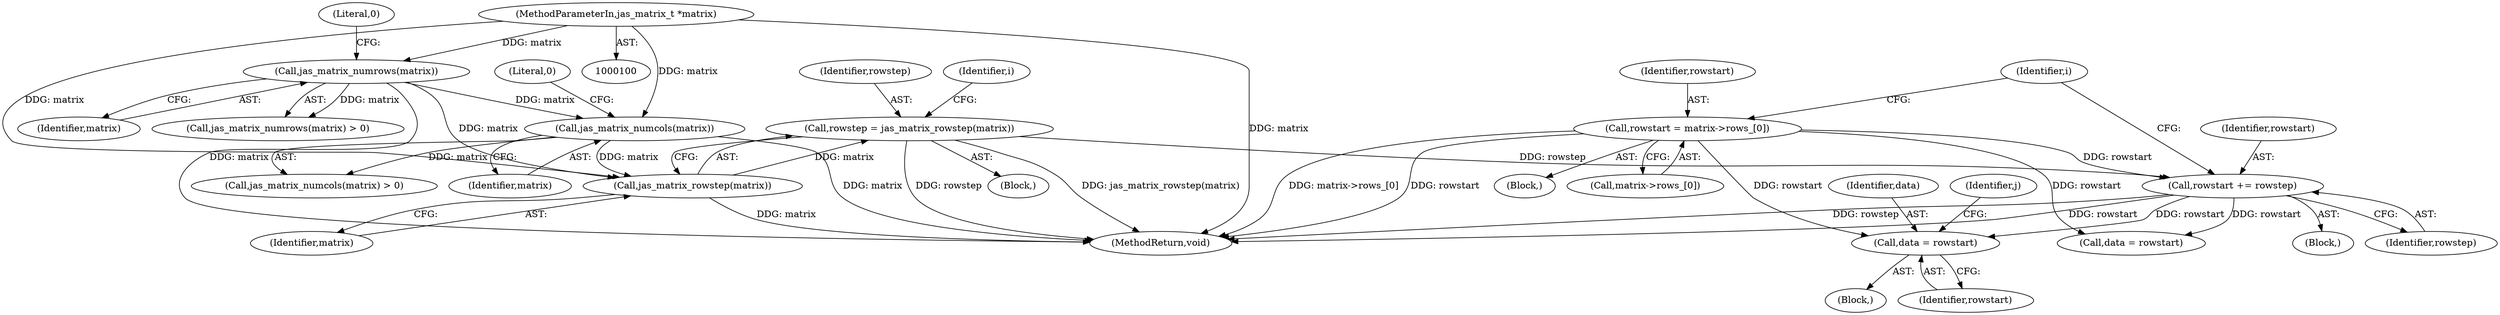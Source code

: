 digraph "0_jasper_d42b2388f7f8e0332c846675133acea151fc557a_18@pointer" {
"1000154" [label="(Call,data = rowstart)"];
"1000150" [label="(Call,rowstart += rowstep)"];
"1000126" [label="(Call,rowstep = jas_matrix_rowstep(matrix))"];
"1000128" [label="(Call,jas_matrix_rowstep(matrix))"];
"1000114" [label="(Call,jas_matrix_numrows(matrix))"];
"1000101" [label="(MethodParameterIn,jas_matrix_t *matrix)"];
"1000118" [label="(Call,jas_matrix_numcols(matrix))"];
"1000137" [label="(Call,rowstart = matrix->rows_[0])"];
"1000154" [label="(Call,data = rowstart)"];
"1000101" [label="(MethodParameterIn,jas_matrix_t *matrix)"];
"1000117" [label="(Call,jas_matrix_numcols(matrix) > 0)"];
"1000119" [label="(Identifier,matrix)"];
"1000138" [label="(Identifier,rowstart)"];
"1000153" [label="(Block,)"];
"1000156" [label="(Identifier,rowstart)"];
"1000115" [label="(Identifier,matrix)"];
"1000155" [label="(Identifier,data)"];
"1000118" [label="(Call,jas_matrix_numcols(matrix))"];
"1000129" [label="(Identifier,matrix)"];
"1000150" [label="(Call,rowstart += rowstep)"];
"1000151" [label="(Identifier,rowstart)"];
"1000113" [label="(Call,jas_matrix_numrows(matrix) > 0)"];
"1000164" [label="(Call,data = rowstart)"];
"1000147" [label="(Block,)"];
"1000160" [label="(Identifier,j)"];
"1000131" [label="(Block,)"];
"1000133" [label="(Identifier,i)"];
"1000145" [label="(Identifier,i)"];
"1000128" [label="(Call,jas_matrix_rowstep(matrix))"];
"1000152" [label="(Identifier,rowstep)"];
"1000126" [label="(Call,rowstep = jas_matrix_rowstep(matrix))"];
"1000199" [label="(MethodReturn,void)"];
"1000116" [label="(Literal,0)"];
"1000139" [label="(Call,matrix->rows_[0])"];
"1000120" [label="(Literal,0)"];
"1000137" [label="(Call,rowstart = matrix->rows_[0])"];
"1000127" [label="(Identifier,rowstep)"];
"1000114" [label="(Call,jas_matrix_numrows(matrix))"];
"1000121" [label="(Block,)"];
"1000154" -> "1000153"  [label="AST: "];
"1000154" -> "1000156"  [label="CFG: "];
"1000155" -> "1000154"  [label="AST: "];
"1000156" -> "1000154"  [label="AST: "];
"1000160" -> "1000154"  [label="CFG: "];
"1000150" -> "1000154"  [label="DDG: rowstart"];
"1000137" -> "1000154"  [label="DDG: rowstart"];
"1000150" -> "1000147"  [label="AST: "];
"1000150" -> "1000152"  [label="CFG: "];
"1000151" -> "1000150"  [label="AST: "];
"1000152" -> "1000150"  [label="AST: "];
"1000145" -> "1000150"  [label="CFG: "];
"1000150" -> "1000199"  [label="DDG: rowstart"];
"1000150" -> "1000199"  [label="DDG: rowstep"];
"1000126" -> "1000150"  [label="DDG: rowstep"];
"1000137" -> "1000150"  [label="DDG: rowstart"];
"1000150" -> "1000164"  [label="DDG: rowstart"];
"1000126" -> "1000121"  [label="AST: "];
"1000126" -> "1000128"  [label="CFG: "];
"1000127" -> "1000126"  [label="AST: "];
"1000128" -> "1000126"  [label="AST: "];
"1000133" -> "1000126"  [label="CFG: "];
"1000126" -> "1000199"  [label="DDG: rowstep"];
"1000126" -> "1000199"  [label="DDG: jas_matrix_rowstep(matrix)"];
"1000128" -> "1000126"  [label="DDG: matrix"];
"1000128" -> "1000129"  [label="CFG: "];
"1000129" -> "1000128"  [label="AST: "];
"1000128" -> "1000199"  [label="DDG: matrix"];
"1000114" -> "1000128"  [label="DDG: matrix"];
"1000118" -> "1000128"  [label="DDG: matrix"];
"1000101" -> "1000128"  [label="DDG: matrix"];
"1000114" -> "1000113"  [label="AST: "];
"1000114" -> "1000115"  [label="CFG: "];
"1000115" -> "1000114"  [label="AST: "];
"1000116" -> "1000114"  [label="CFG: "];
"1000114" -> "1000199"  [label="DDG: matrix"];
"1000114" -> "1000113"  [label="DDG: matrix"];
"1000101" -> "1000114"  [label="DDG: matrix"];
"1000114" -> "1000118"  [label="DDG: matrix"];
"1000101" -> "1000100"  [label="AST: "];
"1000101" -> "1000199"  [label="DDG: matrix"];
"1000101" -> "1000118"  [label="DDG: matrix"];
"1000118" -> "1000117"  [label="AST: "];
"1000118" -> "1000119"  [label="CFG: "];
"1000119" -> "1000118"  [label="AST: "];
"1000120" -> "1000118"  [label="CFG: "];
"1000118" -> "1000199"  [label="DDG: matrix"];
"1000118" -> "1000117"  [label="DDG: matrix"];
"1000137" -> "1000131"  [label="AST: "];
"1000137" -> "1000139"  [label="CFG: "];
"1000138" -> "1000137"  [label="AST: "];
"1000139" -> "1000137"  [label="AST: "];
"1000145" -> "1000137"  [label="CFG: "];
"1000137" -> "1000199"  [label="DDG: matrix->rows_[0]"];
"1000137" -> "1000199"  [label="DDG: rowstart"];
"1000137" -> "1000164"  [label="DDG: rowstart"];
}
